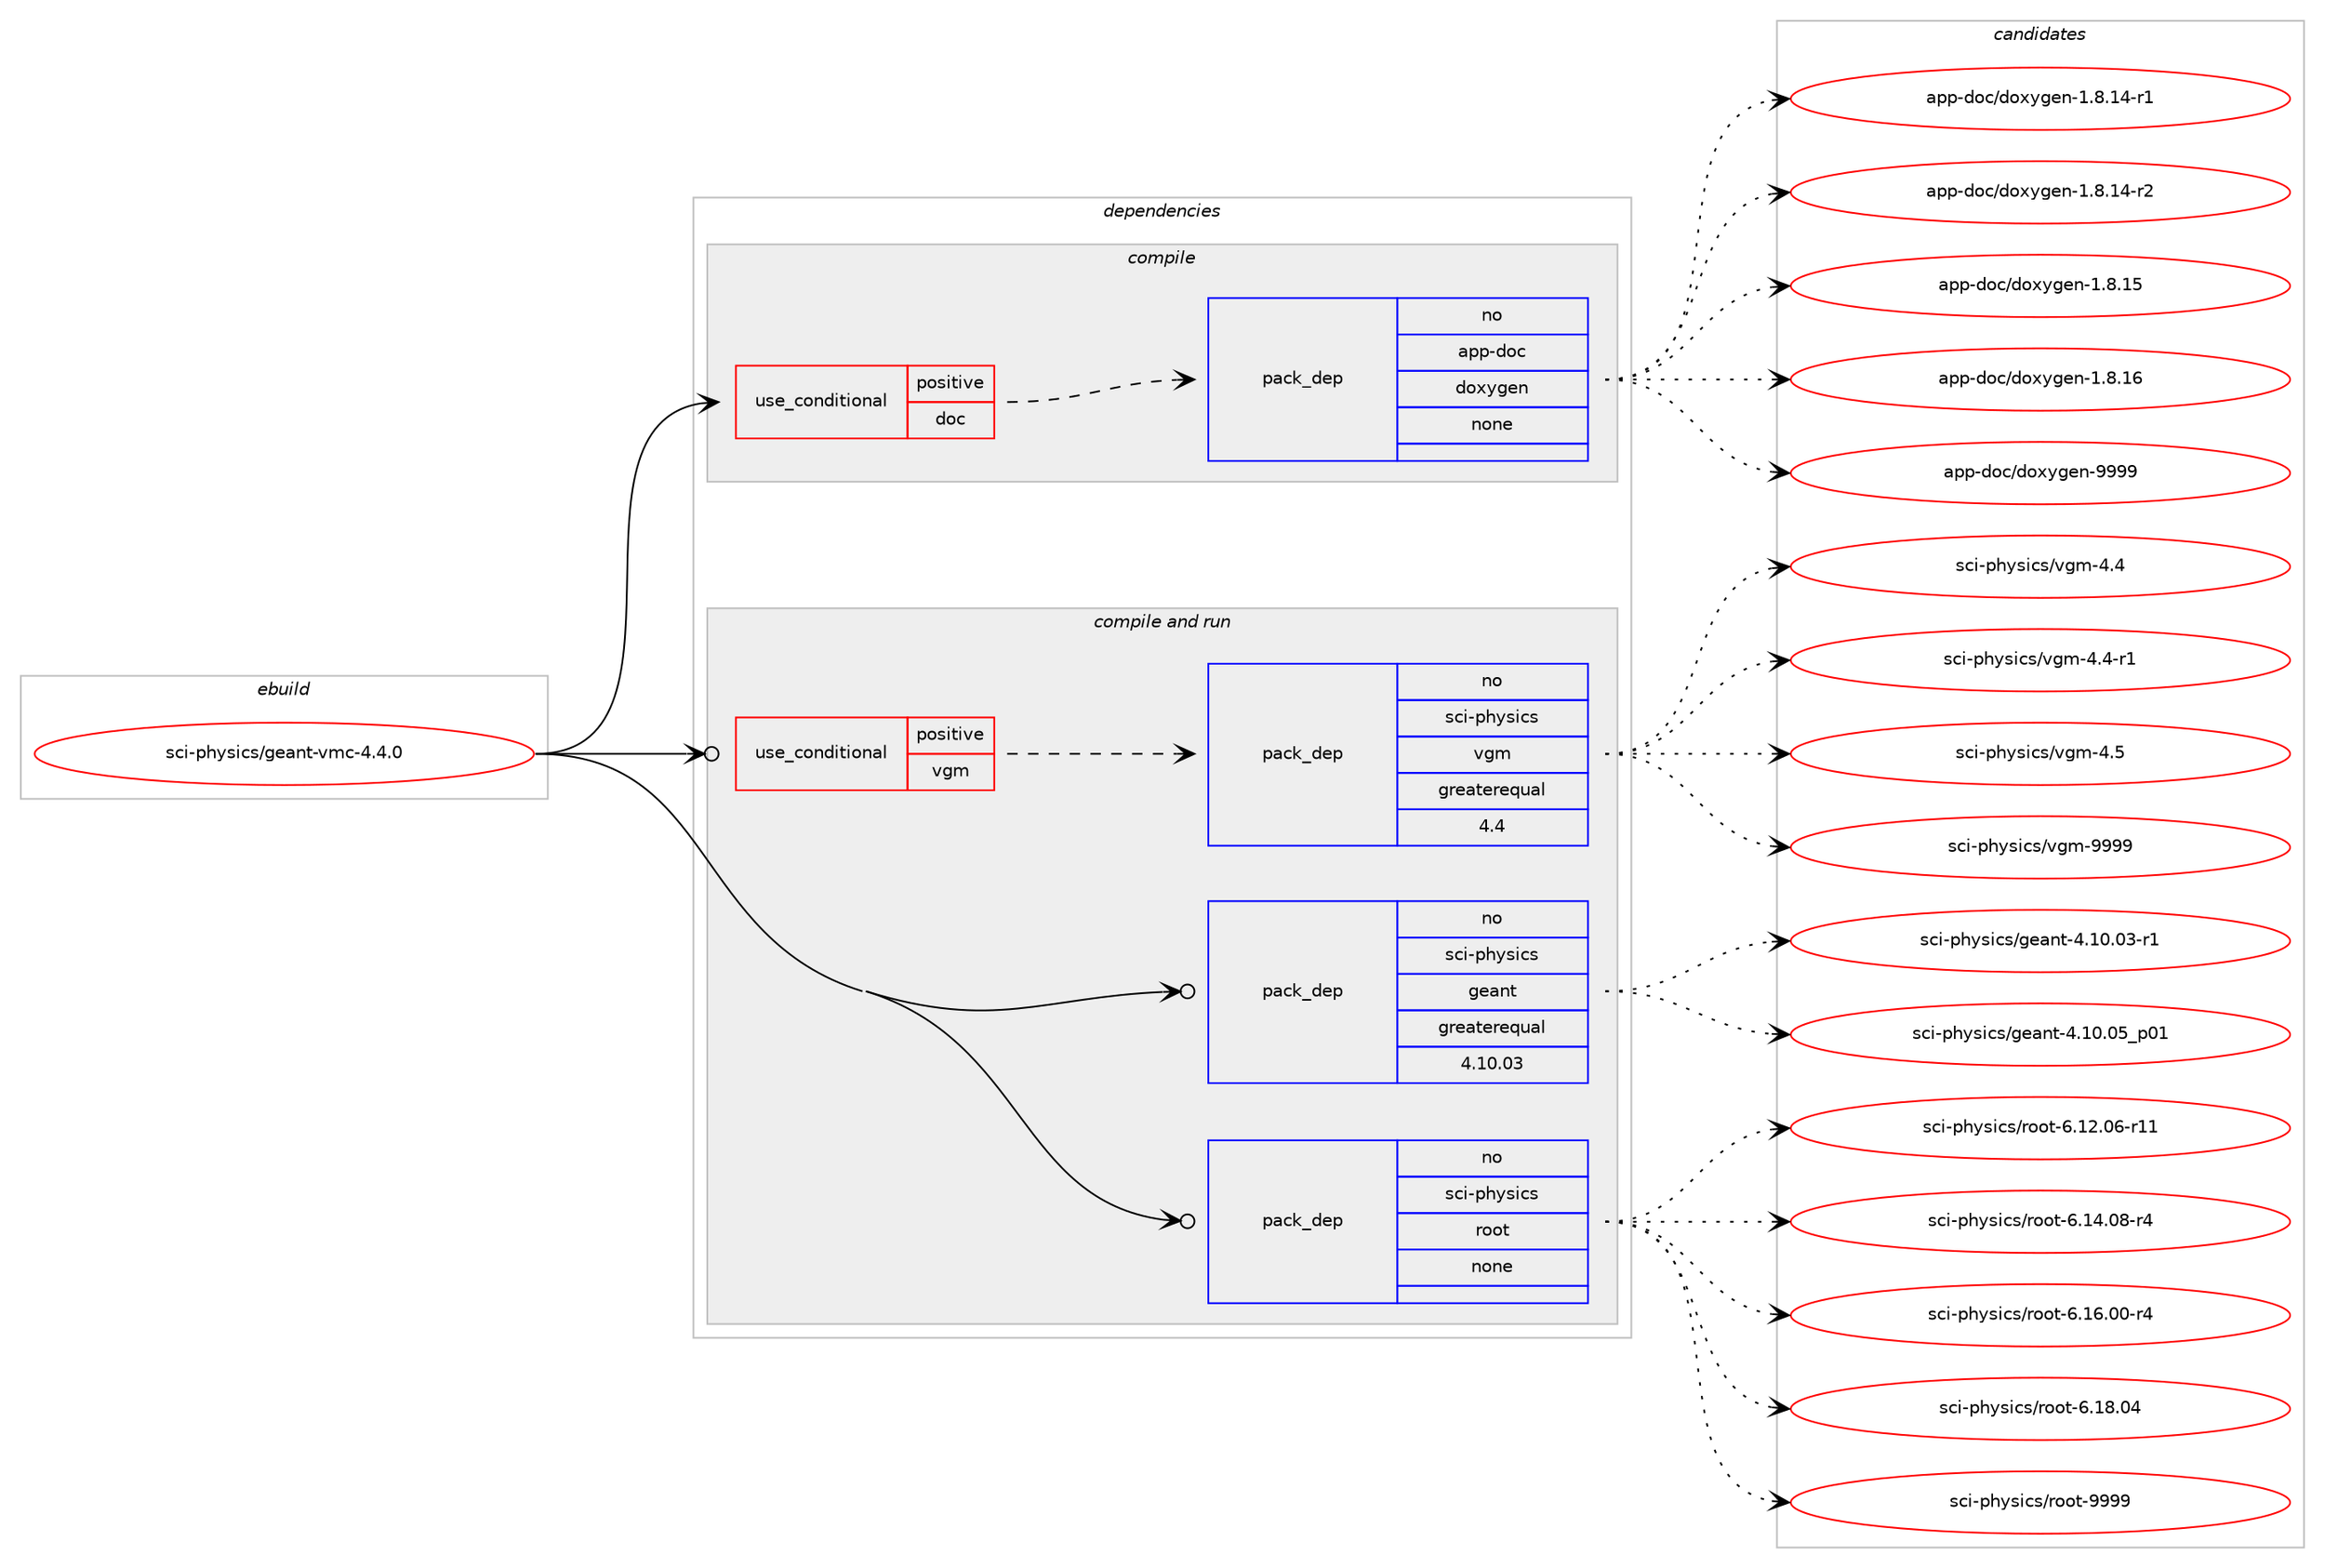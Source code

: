 digraph prolog {

# *************
# Graph options
# *************

newrank=true;
concentrate=true;
compound=true;
graph [rankdir=LR,fontname=Helvetica,fontsize=10,ranksep=1.5];#, ranksep=2.5, nodesep=0.2];
edge  [arrowhead=vee];
node  [fontname=Helvetica,fontsize=10];

# **********
# The ebuild
# **********

subgraph cluster_leftcol {
color=gray;
rank=same;
label=<<i>ebuild</i>>;
id [label="sci-physics/geant-vmc-4.4.0", color=red, width=4, href="../sci-physics/geant-vmc-4.4.0.svg"];
}

# ****************
# The dependencies
# ****************

subgraph cluster_midcol {
color=gray;
label=<<i>dependencies</i>>;
subgraph cluster_compile {
fillcolor="#eeeeee";
style=filled;
label=<<i>compile</i>>;
subgraph cond209546 {
dependency863326 [label=<<TABLE BORDER="0" CELLBORDER="1" CELLSPACING="0" CELLPADDING="4"><TR><TD ROWSPAN="3" CELLPADDING="10">use_conditional</TD></TR><TR><TD>positive</TD></TR><TR><TD>doc</TD></TR></TABLE>>, shape=none, color=red];
subgraph pack638516 {
dependency863327 [label=<<TABLE BORDER="0" CELLBORDER="1" CELLSPACING="0" CELLPADDING="4" WIDTH="220"><TR><TD ROWSPAN="6" CELLPADDING="30">pack_dep</TD></TR><TR><TD WIDTH="110">no</TD></TR><TR><TD>app-doc</TD></TR><TR><TD>doxygen</TD></TR><TR><TD>none</TD></TR><TR><TD></TD></TR></TABLE>>, shape=none, color=blue];
}
dependency863326:e -> dependency863327:w [weight=20,style="dashed",arrowhead="vee"];
}
id:e -> dependency863326:w [weight=20,style="solid",arrowhead="vee"];
}
subgraph cluster_compileandrun {
fillcolor="#eeeeee";
style=filled;
label=<<i>compile and run</i>>;
subgraph cond209547 {
dependency863328 [label=<<TABLE BORDER="0" CELLBORDER="1" CELLSPACING="0" CELLPADDING="4"><TR><TD ROWSPAN="3" CELLPADDING="10">use_conditional</TD></TR><TR><TD>positive</TD></TR><TR><TD>vgm</TD></TR></TABLE>>, shape=none, color=red];
subgraph pack638517 {
dependency863329 [label=<<TABLE BORDER="0" CELLBORDER="1" CELLSPACING="0" CELLPADDING="4" WIDTH="220"><TR><TD ROWSPAN="6" CELLPADDING="30">pack_dep</TD></TR><TR><TD WIDTH="110">no</TD></TR><TR><TD>sci-physics</TD></TR><TR><TD>vgm</TD></TR><TR><TD>greaterequal</TD></TR><TR><TD>4.4</TD></TR></TABLE>>, shape=none, color=blue];
}
dependency863328:e -> dependency863329:w [weight=20,style="dashed",arrowhead="vee"];
}
id:e -> dependency863328:w [weight=20,style="solid",arrowhead="odotvee"];
subgraph pack638518 {
dependency863330 [label=<<TABLE BORDER="0" CELLBORDER="1" CELLSPACING="0" CELLPADDING="4" WIDTH="220"><TR><TD ROWSPAN="6" CELLPADDING="30">pack_dep</TD></TR><TR><TD WIDTH="110">no</TD></TR><TR><TD>sci-physics</TD></TR><TR><TD>geant</TD></TR><TR><TD>greaterequal</TD></TR><TR><TD>4.10.03</TD></TR></TABLE>>, shape=none, color=blue];
}
id:e -> dependency863330:w [weight=20,style="solid",arrowhead="odotvee"];
subgraph pack638519 {
dependency863331 [label=<<TABLE BORDER="0" CELLBORDER="1" CELLSPACING="0" CELLPADDING="4" WIDTH="220"><TR><TD ROWSPAN="6" CELLPADDING="30">pack_dep</TD></TR><TR><TD WIDTH="110">no</TD></TR><TR><TD>sci-physics</TD></TR><TR><TD>root</TD></TR><TR><TD>none</TD></TR><TR><TD></TD></TR></TABLE>>, shape=none, color=blue];
}
id:e -> dependency863331:w [weight=20,style="solid",arrowhead="odotvee"];
}
subgraph cluster_run {
fillcolor="#eeeeee";
style=filled;
label=<<i>run</i>>;
}
}

# **************
# The candidates
# **************

subgraph cluster_choices {
rank=same;
color=gray;
label=<<i>candidates</i>>;

subgraph choice638516 {
color=black;
nodesep=1;
choice97112112451001119947100111120121103101110454946564649524511449 [label="app-doc/doxygen-1.8.14-r1", color=red, width=4,href="../app-doc/doxygen-1.8.14-r1.svg"];
choice97112112451001119947100111120121103101110454946564649524511450 [label="app-doc/doxygen-1.8.14-r2", color=red, width=4,href="../app-doc/doxygen-1.8.14-r2.svg"];
choice9711211245100111994710011112012110310111045494656464953 [label="app-doc/doxygen-1.8.15", color=red, width=4,href="../app-doc/doxygen-1.8.15.svg"];
choice9711211245100111994710011112012110310111045494656464954 [label="app-doc/doxygen-1.8.16", color=red, width=4,href="../app-doc/doxygen-1.8.16.svg"];
choice971121124510011199471001111201211031011104557575757 [label="app-doc/doxygen-9999", color=red, width=4,href="../app-doc/doxygen-9999.svg"];
dependency863327:e -> choice97112112451001119947100111120121103101110454946564649524511449:w [style=dotted,weight="100"];
dependency863327:e -> choice97112112451001119947100111120121103101110454946564649524511450:w [style=dotted,weight="100"];
dependency863327:e -> choice9711211245100111994710011112012110310111045494656464953:w [style=dotted,weight="100"];
dependency863327:e -> choice9711211245100111994710011112012110310111045494656464954:w [style=dotted,weight="100"];
dependency863327:e -> choice971121124510011199471001111201211031011104557575757:w [style=dotted,weight="100"];
}
subgraph choice638517 {
color=black;
nodesep=1;
choice1159910545112104121115105991154711810310945524652 [label="sci-physics/vgm-4.4", color=red, width=4,href="../sci-physics/vgm-4.4.svg"];
choice11599105451121041211151059911547118103109455246524511449 [label="sci-physics/vgm-4.4-r1", color=red, width=4,href="../sci-physics/vgm-4.4-r1.svg"];
choice1159910545112104121115105991154711810310945524653 [label="sci-physics/vgm-4.5", color=red, width=4,href="../sci-physics/vgm-4.5.svg"];
choice115991054511210412111510599115471181031094557575757 [label="sci-physics/vgm-9999", color=red, width=4,href="../sci-physics/vgm-9999.svg"];
dependency863329:e -> choice1159910545112104121115105991154711810310945524652:w [style=dotted,weight="100"];
dependency863329:e -> choice11599105451121041211151059911547118103109455246524511449:w [style=dotted,weight="100"];
dependency863329:e -> choice1159910545112104121115105991154711810310945524653:w [style=dotted,weight="100"];
dependency863329:e -> choice115991054511210412111510599115471181031094557575757:w [style=dotted,weight="100"];
}
subgraph choice638518 {
color=black;
nodesep=1;
choice115991054511210412111510599115471031019711011645524649484648514511449 [label="sci-physics/geant-4.10.03-r1", color=red, width=4,href="../sci-physics/geant-4.10.03-r1.svg"];
choice11599105451121041211151059911547103101971101164552464948464853951124849 [label="sci-physics/geant-4.10.05_p01", color=red, width=4,href="../sci-physics/geant-4.10.05_p01.svg"];
dependency863330:e -> choice115991054511210412111510599115471031019711011645524649484648514511449:w [style=dotted,weight="100"];
dependency863330:e -> choice11599105451121041211151059911547103101971101164552464948464853951124849:w [style=dotted,weight="100"];
}
subgraph choice638519 {
color=black;
nodesep=1;
choice115991054511210412111510599115471141111111164554464950464854451144949 [label="sci-physics/root-6.12.06-r11", color=red, width=4,href="../sci-physics/root-6.12.06-r11.svg"];
choice1159910545112104121115105991154711411111111645544649524648564511452 [label="sci-physics/root-6.14.08-r4", color=red, width=4,href="../sci-physics/root-6.14.08-r4.svg"];
choice1159910545112104121115105991154711411111111645544649544648484511452 [label="sci-physics/root-6.16.00-r4", color=red, width=4,href="../sci-physics/root-6.16.00-r4.svg"];
choice115991054511210412111510599115471141111111164554464956464852 [label="sci-physics/root-6.18.04", color=red, width=4,href="../sci-physics/root-6.18.04.svg"];
choice115991054511210412111510599115471141111111164557575757 [label="sci-physics/root-9999", color=red, width=4,href="../sci-physics/root-9999.svg"];
dependency863331:e -> choice115991054511210412111510599115471141111111164554464950464854451144949:w [style=dotted,weight="100"];
dependency863331:e -> choice1159910545112104121115105991154711411111111645544649524648564511452:w [style=dotted,weight="100"];
dependency863331:e -> choice1159910545112104121115105991154711411111111645544649544648484511452:w [style=dotted,weight="100"];
dependency863331:e -> choice115991054511210412111510599115471141111111164554464956464852:w [style=dotted,weight="100"];
dependency863331:e -> choice115991054511210412111510599115471141111111164557575757:w [style=dotted,weight="100"];
}
}

}
